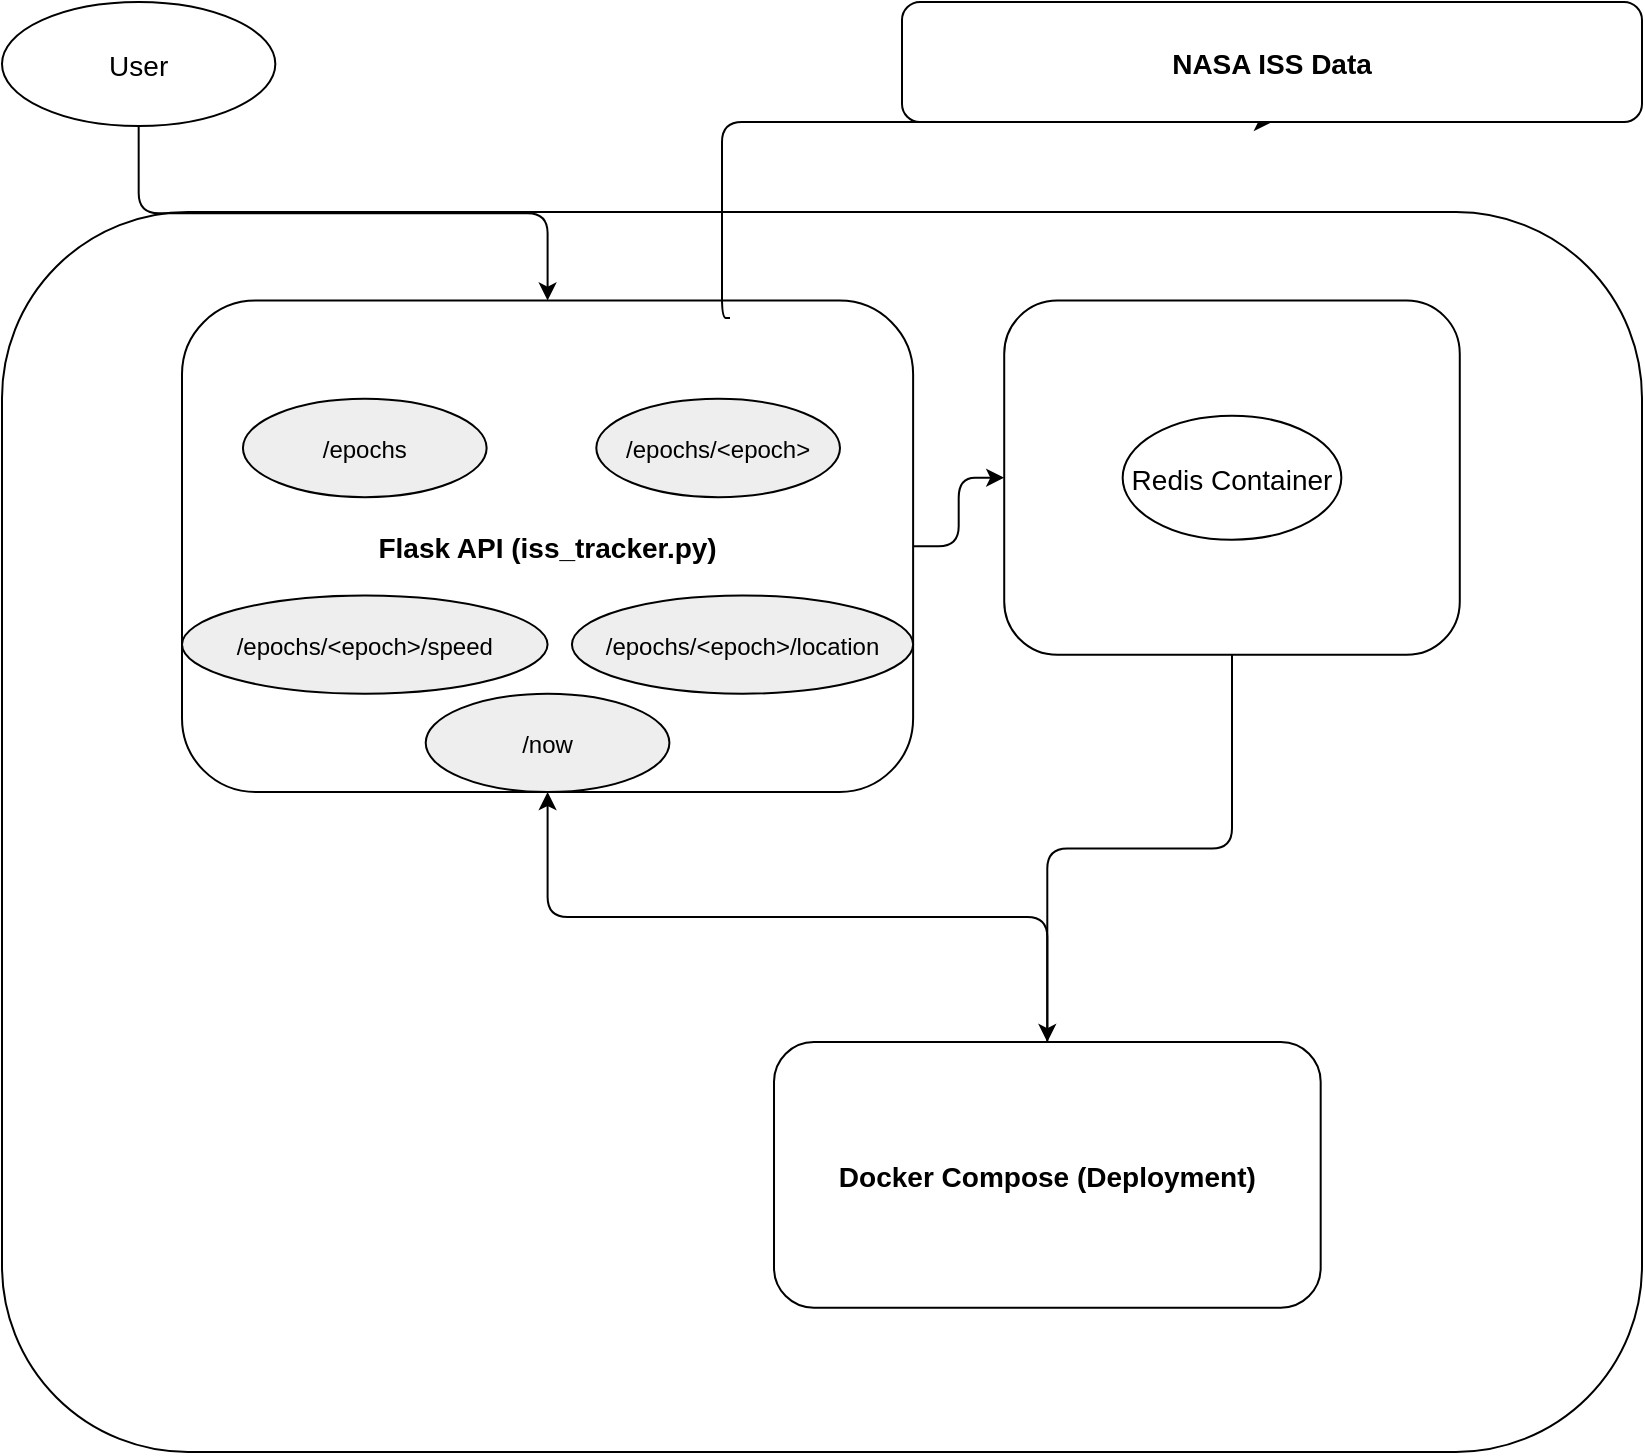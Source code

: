 <mxfile version="26.1.0">
  <diagram name="Sayfa -1" id="AMTWgzCIG8hjwLylAB_x">
    <mxGraphModel dx="1468" dy="2021" grid="1" gridSize="10" guides="1" tooltips="1" connect="1" arrows="1" fold="1" page="1" pageScale="1" pageWidth="827" pageHeight="1169" math="0" shadow="0">
      <root>
        <mxCell id="0" />
        <mxCell id="1" parent="0" />
        <mxCell id="BV-zgCE8RuOQ6b1wKDkb-79" value="" style="rounded=1;strokeColor=#000000;fontSize=16;fontStyle=1;fillColor=#FFFFFF" vertex="1" parent="1">
          <mxGeometry x="4" y="-35" width="820" height="620" as="geometry" />
        </mxCell>
        <mxCell id="BV-zgCE8RuOQ6b1wKDkb-81" value="Flask API (iss_tracker.py)" style="rounded=1;strokeColor=#000000;fontSize=14;fontStyle=1;fillColor=#FFFFFF" vertex="1" parent="BV-zgCE8RuOQ6b1wKDkb-79">
          <mxGeometry x="90" y="44.29" width="365.56" height="245.71" as="geometry" />
        </mxCell>
        <mxCell id="BV-zgCE8RuOQ6b1wKDkb-82" value="/epochs" style="ellipse;strokeColor=#000000;fontSize=12;fillColor=#EEEEEE" vertex="1" parent="BV-zgCE8RuOQ6b1wKDkb-81">
          <mxGeometry x="30.463" y="49.142" width="121.853" height="49.142" as="geometry" />
        </mxCell>
        <mxCell id="BV-zgCE8RuOQ6b1wKDkb-83" value="/epochs/&lt;epoch&gt;" style="ellipse;strokeColor=#000000;fontSize=12;fillColor=#EEEEEE" vertex="1" parent="BV-zgCE8RuOQ6b1wKDkb-81">
          <mxGeometry x="207.151" y="49.142" width="121.853" height="49.142" as="geometry" />
        </mxCell>
        <mxCell id="BV-zgCE8RuOQ6b1wKDkb-84" value="/epochs/&lt;epoch&gt;/speed" style="ellipse;strokeColor=#000000;fontSize=12;fillColor=#EEEEEE" vertex="1" parent="BV-zgCE8RuOQ6b1wKDkb-81">
          <mxGeometry y="147.426" width="182.78" height="49.142" as="geometry" />
        </mxCell>
        <mxCell id="BV-zgCE8RuOQ6b1wKDkb-85" value="/epochs/&lt;epoch&gt;/location" style="ellipse;strokeColor=#000000;fontSize=12;fillColor=#EEEEEE" vertex="1" parent="BV-zgCE8RuOQ6b1wKDkb-81">
          <mxGeometry x="194.965" y="147.426" width="170.595" height="49.142" as="geometry" />
        </mxCell>
        <mxCell id="BV-zgCE8RuOQ6b1wKDkb-86" value="/now" style="ellipse;strokeColor=#000000;fontSize=12;fillColor=#EEEEEE" vertex="1" parent="BV-zgCE8RuOQ6b1wKDkb-81">
          <mxGeometry x="121.853" y="196.568" width="121.853" height="49.142" as="geometry" />
        </mxCell>
        <mxCell id="BV-zgCE8RuOQ6b1wKDkb-87" value="" style="rounded=1;strokeColor=#000000;fontSize=14;fontStyle=1;fillColor=#FFFFFF" vertex="1" parent="BV-zgCE8RuOQ6b1wKDkb-79">
          <mxGeometry x="501.111" y="44.286" width="227.778" height="177.143" as="geometry" />
        </mxCell>
        <mxCell id="BV-zgCE8RuOQ6b1wKDkb-88" value="Redis Container" style="ellipse;strokeColor=#000000;fontSize=14;" vertex="1" parent="BV-zgCE8RuOQ6b1wKDkb-87">
          <mxGeometry x="59.222" y="57.571" width="109.333" height="62" as="geometry" />
        </mxCell>
        <mxCell id="BV-zgCE8RuOQ6b1wKDkb-91" value="Docker Compose (Deployment)" style="rounded=1;strokeColor=#000000;fontSize=14;fontStyle=1;fillColor=#FFFFFF" vertex="1" parent="BV-zgCE8RuOQ6b1wKDkb-79">
          <mxGeometry x="386.004" y="415.004" width="273.333" height="132.857" as="geometry" />
        </mxCell>
        <mxCell id="BV-zgCE8RuOQ6b1wKDkb-94" style="edgeStyle=orthogonalEdgeStyle;strokeColor=#000000;entryX=0.5;entryY=1;entryDx=0;entryDy=0;" edge="1" parent="BV-zgCE8RuOQ6b1wKDkb-79" target="BV-zgCE8RuOQ6b1wKDkb-89">
          <mxGeometry relative="1" as="geometry">
            <mxPoint x="364" y="53" as="sourcePoint" />
            <Array as="points">
              <mxPoint x="360" y="53" />
            </Array>
          </mxGeometry>
        </mxCell>
        <mxCell id="BV-zgCE8RuOQ6b1wKDkb-95" style="edgeStyle=orthogonalEdgeStyle;strokeColor=#000000;" edge="1" parent="BV-zgCE8RuOQ6b1wKDkb-79" source="BV-zgCE8RuOQ6b1wKDkb-81" target="BV-zgCE8RuOQ6b1wKDkb-87">
          <mxGeometry relative="1" as="geometry" />
        </mxCell>
        <mxCell id="BV-zgCE8RuOQ6b1wKDkb-96" style="edgeStyle=orthogonalEdgeStyle;strokeColor=#000000;" edge="1" parent="BV-zgCE8RuOQ6b1wKDkb-79" source="BV-zgCE8RuOQ6b1wKDkb-87" target="BV-zgCE8RuOQ6b1wKDkb-91">
          <mxGeometry relative="1" as="geometry" />
        </mxCell>
        <mxCell id="BV-zgCE8RuOQ6b1wKDkb-97" style="edgeStyle=orthogonalEdgeStyle;strokeColor=#000000;" edge="1" parent="BV-zgCE8RuOQ6b1wKDkb-79" source="BV-zgCE8RuOQ6b1wKDkb-91" target="BV-zgCE8RuOQ6b1wKDkb-81">
          <mxGeometry relative="1" as="geometry" />
        </mxCell>
        <mxCell id="BV-zgCE8RuOQ6b1wKDkb-89" value="NASA ISS Data" style="rounded=1;strokeColor=#000000;fontSize=14;fontStyle=1;fillColor=#FFFFFF" vertex="1" parent="1">
          <mxGeometry x="454" y="-140" width="370" height="60" as="geometry" />
        </mxCell>
        <mxCell id="BV-zgCE8RuOQ6b1wKDkb-80" value="User" style="ellipse;strokeColor=#000000;fontSize=14;" vertex="1" parent="1">
          <mxGeometry x="4.002" y="-140.004" width="136.667" height="62" as="geometry" />
        </mxCell>
        <mxCell id="BV-zgCE8RuOQ6b1wKDkb-93" style="edgeStyle=orthogonalEdgeStyle;strokeColor=#000000;" edge="1" parent="1" source="BV-zgCE8RuOQ6b1wKDkb-80" target="BV-zgCE8RuOQ6b1wKDkb-81">
          <mxGeometry relative="1" as="geometry" />
        </mxCell>
      </root>
    </mxGraphModel>
  </diagram>
</mxfile>
